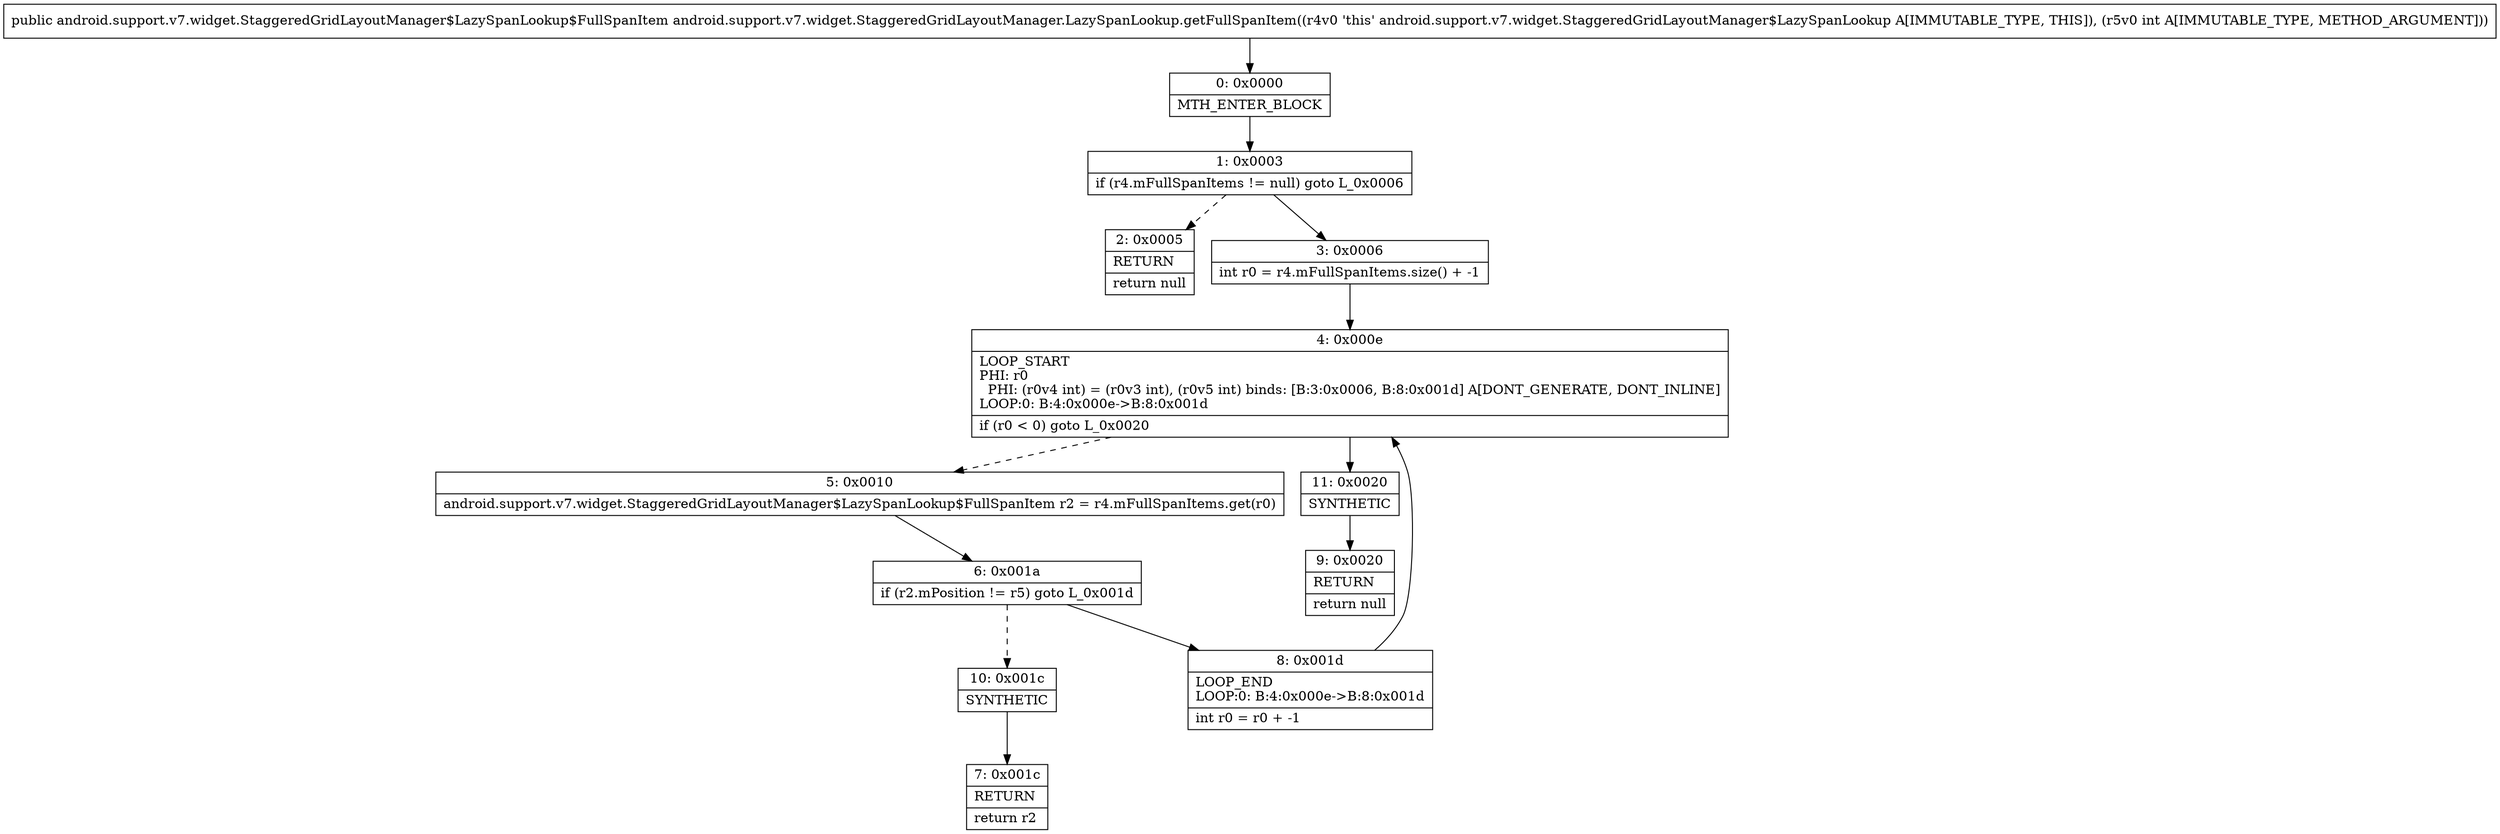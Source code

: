 digraph "CFG forandroid.support.v7.widget.StaggeredGridLayoutManager.LazySpanLookup.getFullSpanItem(I)Landroid\/support\/v7\/widget\/StaggeredGridLayoutManager$LazySpanLookup$FullSpanItem;" {
Node_0 [shape=record,label="{0\:\ 0x0000|MTH_ENTER_BLOCK\l}"];
Node_1 [shape=record,label="{1\:\ 0x0003|if (r4.mFullSpanItems != null) goto L_0x0006\l}"];
Node_2 [shape=record,label="{2\:\ 0x0005|RETURN\l|return null\l}"];
Node_3 [shape=record,label="{3\:\ 0x0006|int r0 = r4.mFullSpanItems.size() + \-1\l}"];
Node_4 [shape=record,label="{4\:\ 0x000e|LOOP_START\lPHI: r0 \l  PHI: (r0v4 int) = (r0v3 int), (r0v5 int) binds: [B:3:0x0006, B:8:0x001d] A[DONT_GENERATE, DONT_INLINE]\lLOOP:0: B:4:0x000e\-\>B:8:0x001d\l|if (r0 \< 0) goto L_0x0020\l}"];
Node_5 [shape=record,label="{5\:\ 0x0010|android.support.v7.widget.StaggeredGridLayoutManager$LazySpanLookup$FullSpanItem r2 = r4.mFullSpanItems.get(r0)\l}"];
Node_6 [shape=record,label="{6\:\ 0x001a|if (r2.mPosition != r5) goto L_0x001d\l}"];
Node_7 [shape=record,label="{7\:\ 0x001c|RETURN\l|return r2\l}"];
Node_8 [shape=record,label="{8\:\ 0x001d|LOOP_END\lLOOP:0: B:4:0x000e\-\>B:8:0x001d\l|int r0 = r0 + \-1\l}"];
Node_9 [shape=record,label="{9\:\ 0x0020|RETURN\l|return null\l}"];
Node_10 [shape=record,label="{10\:\ 0x001c|SYNTHETIC\l}"];
Node_11 [shape=record,label="{11\:\ 0x0020|SYNTHETIC\l}"];
MethodNode[shape=record,label="{public android.support.v7.widget.StaggeredGridLayoutManager$LazySpanLookup$FullSpanItem android.support.v7.widget.StaggeredGridLayoutManager.LazySpanLookup.getFullSpanItem((r4v0 'this' android.support.v7.widget.StaggeredGridLayoutManager$LazySpanLookup A[IMMUTABLE_TYPE, THIS]), (r5v0 int A[IMMUTABLE_TYPE, METHOD_ARGUMENT])) }"];
MethodNode -> Node_0;
Node_0 -> Node_1;
Node_1 -> Node_2[style=dashed];
Node_1 -> Node_3;
Node_3 -> Node_4;
Node_4 -> Node_5[style=dashed];
Node_4 -> Node_11;
Node_5 -> Node_6;
Node_6 -> Node_8;
Node_6 -> Node_10[style=dashed];
Node_8 -> Node_4;
Node_10 -> Node_7;
Node_11 -> Node_9;
}

